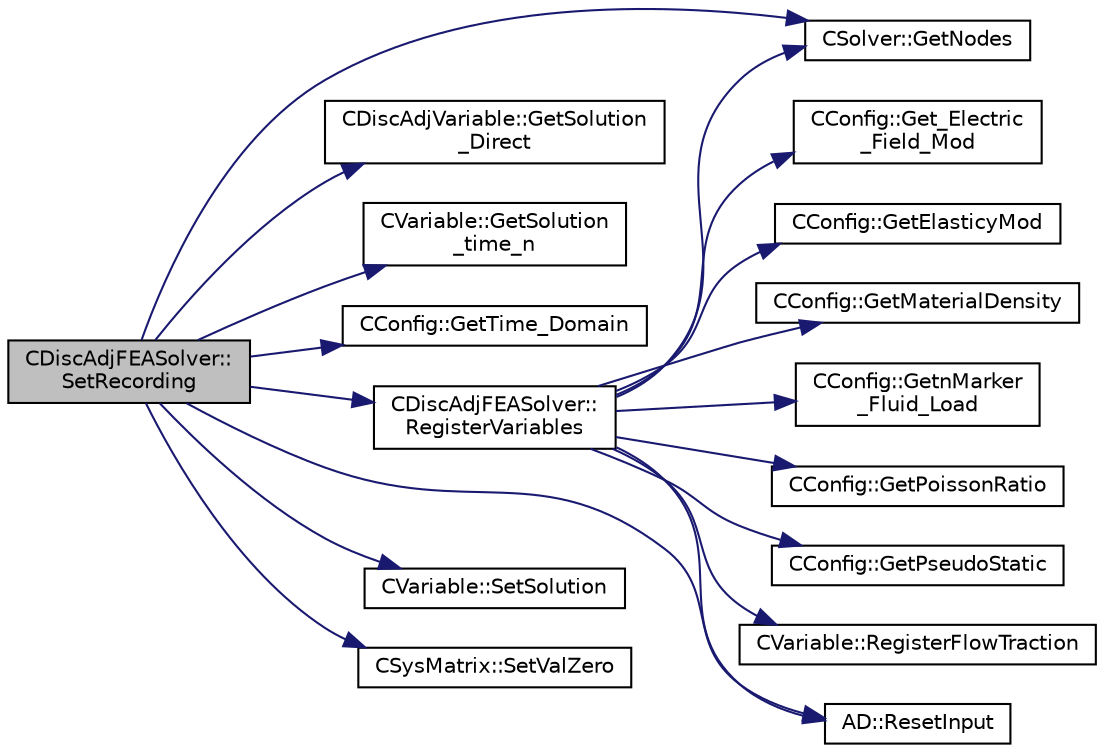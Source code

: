 digraph "CDiscAdjFEASolver::SetRecording"
{
 // LATEX_PDF_SIZE
  edge [fontname="Helvetica",fontsize="10",labelfontname="Helvetica",labelfontsize="10"];
  node [fontname="Helvetica",fontsize="10",shape=record];
  rankdir="LR";
  Node1 [label="CDiscAdjFEASolver::\lSetRecording",height=0.2,width=0.4,color="black", fillcolor="grey75", style="filled", fontcolor="black",tooltip="Prepare the solver for a new recording."];
  Node1 -> Node2 [color="midnightblue",fontsize="10",style="solid",fontname="Helvetica"];
  Node2 [label="CSolver::GetNodes",height=0.2,width=0.4,color="black", fillcolor="white", style="filled",URL="$classCSolver.html#af3198e52a2ea377bb765647b5e697197",tooltip="Allow outside access to the nodes of the solver, containing conservatives, primitives,..."];
  Node1 -> Node3 [color="midnightblue",fontsize="10",style="solid",fontname="Helvetica"];
  Node3 [label="CDiscAdjVariable::GetSolution\l_Direct",height=0.2,width=0.4,color="black", fillcolor="white", style="filled",URL="$classCDiscAdjVariable.html#afd0596dcb5f14025b8174dd2c600cac9",tooltip="Returns the primal solution for all variables of one point."];
  Node1 -> Node4 [color="midnightblue",fontsize="10",style="solid",fontname="Helvetica"];
  Node4 [label="CVariable::GetSolution\l_time_n",height=0.2,width=0.4,color="black", fillcolor="white", style="filled",URL="$classCVariable.html#a9162db789c2ca2b71159697cc500fcce",tooltip="Get the solution at time n."];
  Node1 -> Node5 [color="midnightblue",fontsize="10",style="solid",fontname="Helvetica"];
  Node5 [label="CConfig::GetTime_Domain",height=0.2,width=0.4,color="black", fillcolor="white", style="filled",URL="$classCConfig.html#a85d2e3cf43b77c63642c40c235b853f3",tooltip="Check if the multizone problem is solved for time domain."];
  Node1 -> Node6 [color="midnightblue",fontsize="10",style="solid",fontname="Helvetica"];
  Node6 [label="CDiscAdjFEASolver::\lRegisterVariables",height=0.2,width=0.4,color="black", fillcolor="white", style="filled",URL="$classCDiscAdjFEASolver.html#a408757f23c8df6ad6a933589d4ad90de",tooltip="A virtual member."];
  Node6 -> Node7 [color="midnightblue",fontsize="10",style="solid",fontname="Helvetica"];
  Node7 [label="CConfig::Get_Electric\l_Field_Mod",height=0.2,width=0.4,color="black", fillcolor="white", style="filled",URL="$classCConfig.html#afa87d6ec224fd687013b4e0e9ac7e193",tooltip="Get the values for the electric field modulus."];
  Node6 -> Node8 [color="midnightblue",fontsize="10",style="solid",fontname="Helvetica"];
  Node8 [label="CConfig::GetElasticyMod",height=0.2,width=0.4,color="black", fillcolor="white", style="filled",URL="$classCConfig.html#ab4c9a3049d728a2ff18ad192d5b80749",tooltip="Get the Young's modulus of elasticity."];
  Node6 -> Node9 [color="midnightblue",fontsize="10",style="solid",fontname="Helvetica"];
  Node9 [label="CConfig::GetMaterialDensity",height=0.2,width=0.4,color="black", fillcolor="white", style="filled",URL="$classCConfig.html#a0c94c5c7d5f337b69586bc1c5a998235",tooltip="Get the Material Density."];
  Node6 -> Node10 [color="midnightblue",fontsize="10",style="solid",fontname="Helvetica"];
  Node10 [label="CConfig::GetnMarker\l_Fluid_Load",height=0.2,width=0.4,color="black", fillcolor="white", style="filled",URL="$classCConfig.html#a19d3c34e4142b7d04d1849c52e3d6c99",tooltip="Get the total number of markers in which the flow load is computed/employed."];
  Node6 -> Node2 [color="midnightblue",fontsize="10",style="solid",fontname="Helvetica"];
  Node6 -> Node11 [color="midnightblue",fontsize="10",style="solid",fontname="Helvetica"];
  Node11 [label="CConfig::GetPoissonRatio",height=0.2,width=0.4,color="black", fillcolor="white", style="filled",URL="$classCConfig.html#a83e38adfef5f5ecfbf5ecc7ee708aec8",tooltip="Get the Poisson's ratio."];
  Node6 -> Node12 [color="midnightblue",fontsize="10",style="solid",fontname="Helvetica"];
  Node12 [label="CConfig::GetPseudoStatic",height=0.2,width=0.4,color="black", fillcolor="white", style="filled",URL="$classCConfig.html#a1332c6dca314455ec30e77738914da47",tooltip="Identifies if the mesh is matching or not (temporary, while implementing interpolation procedures)."];
  Node6 -> Node13 [color="midnightblue",fontsize="10",style="solid",fontname="Helvetica"];
  Node13 [label="CVariable::RegisterFlowTraction",height=0.2,width=0.4,color="black", fillcolor="white", style="filled",URL="$classCVariable.html#a889b90d5d789a9db75c71172276d60e2",tooltip="A virtual member."];
  Node6 -> Node14 [color="midnightblue",fontsize="10",style="solid",fontname="Helvetica"];
  Node14 [label="AD::ResetInput",height=0.2,width=0.4,color="black", fillcolor="white", style="filled",URL="$namespaceAD.html#a928aed2dfd714bc86ee7fa81571a98b4",tooltip="Reset the variable (set index to zero)."];
  Node1 -> Node14 [color="midnightblue",fontsize="10",style="solid",fontname="Helvetica"];
  Node1 -> Node15 [color="midnightblue",fontsize="10",style="solid",fontname="Helvetica"];
  Node15 [label="CVariable::SetSolution",height=0.2,width=0.4,color="black", fillcolor="white", style="filled",URL="$classCVariable.html#a22fbbd7bc6491672843000644a05c6a5",tooltip="Set the value of the solution, all variables."];
  Node1 -> Node16 [color="midnightblue",fontsize="10",style="solid",fontname="Helvetica"];
  Node16 [label="CSysMatrix::SetValZero",height=0.2,width=0.4,color="black", fillcolor="white", style="filled",URL="$classCSysMatrix.html#a8f974ad2e089dccfc99ea21a4ef5a819",tooltip="Sets to zero all the entries of the sparse matrix."];
}

